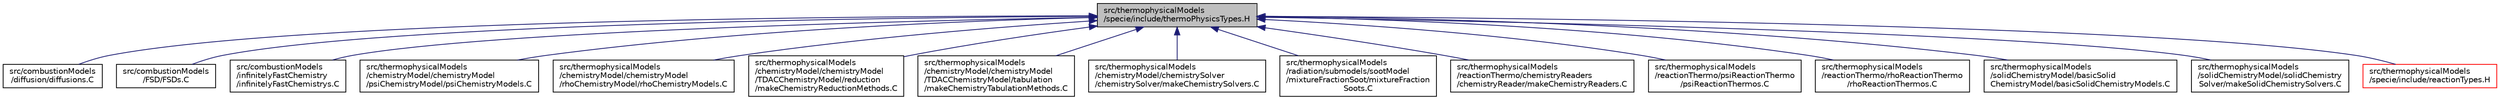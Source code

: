 digraph "src/thermophysicalModels/specie/include/thermoPhysicsTypes.H"
{
  bgcolor="transparent";
  edge [fontname="Helvetica",fontsize="10",labelfontname="Helvetica",labelfontsize="10"];
  node [fontname="Helvetica",fontsize="10",shape=record];
  Node127 [label="src/thermophysicalModels\l/specie/include/thermoPhysicsTypes.H",height=0.2,width=0.4,color="black", fillcolor="grey75", style="filled", fontcolor="black"];
  Node127 -> Node128 [dir="back",color="midnightblue",fontsize="10",style="solid",fontname="Helvetica"];
  Node128 [label="src/combustionModels\l/diffusion/diffusions.C",height=0.2,width=0.4,color="black",URL="$a00020.html"];
  Node127 -> Node129 [dir="back",color="midnightblue",fontsize="10",style="solid",fontname="Helvetica"];
  Node129 [label="src/combustionModels\l/FSD/FSDs.C",height=0.2,width=0.4,color="black",URL="$a00029.html"];
  Node127 -> Node130 [dir="back",color="midnightblue",fontsize="10",style="solid",fontname="Helvetica"];
  Node130 [label="src/combustionModels\l/infinitelyFastChemistry\l/infinitelyFastChemistrys.C",height=0.2,width=0.4,color="black",URL="$a00059.html"];
  Node127 -> Node131 [dir="back",color="midnightblue",fontsize="10",style="solid",fontname="Helvetica"];
  Node131 [label="src/thermophysicalModels\l/chemistryModel/chemistryModel\l/psiChemistryModel/psiChemistryModels.C",height=0.2,width=0.4,color="black",URL="$a15824.html",tooltip="Creates chemistry model instances templated on the type of thermodynamics. "];
  Node127 -> Node132 [dir="back",color="midnightblue",fontsize="10",style="solid",fontname="Helvetica"];
  Node132 [label="src/thermophysicalModels\l/chemistryModel/chemistryModel\l/rhoChemistryModel/rhoChemistryModels.C",height=0.2,width=0.4,color="black",URL="$a15836.html",tooltip="Creates chemistry model instances templated on the type of thermodynamics. "];
  Node127 -> Node133 [dir="back",color="midnightblue",fontsize="10",style="solid",fontname="Helvetica"];
  Node133 [label="src/thermophysicalModels\l/chemistryModel/chemistryModel\l/TDACChemistryModel/reduction\l/makeChemistryReductionMethods.C",height=0.2,width=0.4,color="black",URL="$a15887.html"];
  Node127 -> Node134 [dir="back",color="midnightblue",fontsize="10",style="solid",fontname="Helvetica"];
  Node134 [label="src/thermophysicalModels\l/chemistryModel/chemistryModel\l/TDACChemistryModel/tabulation\l/makeChemistryTabulationMethods.C",height=0.2,width=0.4,color="black",URL="$a15938.html"];
  Node127 -> Node135 [dir="back",color="midnightblue",fontsize="10",style="solid",fontname="Helvetica"];
  Node135 [label="src/thermophysicalModels\l/chemistryModel/chemistrySolver\l/chemistrySolver/makeChemistrySolvers.C",height=0.2,width=0.4,color="black",URL="$a15965.html"];
  Node127 -> Node136 [dir="back",color="midnightblue",fontsize="10",style="solid",fontname="Helvetica"];
  Node136 [label="src/thermophysicalModels\l/radiation/submodels/sootModel\l/mixtureFractionSoot/mixtureFraction\lSoots.C",height=0.2,width=0.4,color="black",URL="$a16526.html"];
  Node127 -> Node137 [dir="back",color="midnightblue",fontsize="10",style="solid",fontname="Helvetica"];
  Node137 [label="src/thermophysicalModels\l/reactionThermo/chemistryReaders\l/chemistryReader/makeChemistryReaders.C",height=0.2,width=0.4,color="black",URL="$a16553.html"];
  Node127 -> Node138 [dir="back",color="midnightblue",fontsize="10",style="solid",fontname="Helvetica"];
  Node138 [label="src/thermophysicalModels\l/reactionThermo/psiReactionThermo\l/psiReactionThermos.C",height=0.2,width=0.4,color="black",URL="$a16682.html"];
  Node127 -> Node139 [dir="back",color="midnightblue",fontsize="10",style="solid",fontname="Helvetica"];
  Node139 [label="src/thermophysicalModels\l/reactionThermo/rhoReactionThermo\l/rhoReactionThermos.C",height=0.2,width=0.4,color="black",URL="$a16706.html"];
  Node127 -> Node140 [dir="back",color="midnightblue",fontsize="10",style="solid",fontname="Helvetica"];
  Node140 [label="src/thermophysicalModels\l/solidChemistryModel/basicSolid\lChemistryModel/basicSolidChemistryModels.C",height=0.2,width=0.4,color="black",URL="$a16727.html",tooltip="Creates solid chemistry model instances templated on the type of solid thermodynamics. "];
  Node127 -> Node141 [dir="back",color="midnightblue",fontsize="10",style="solid",fontname="Helvetica"];
  Node141 [label="src/thermophysicalModels\l/solidChemistryModel/solidChemistry\lSolver/makeSolidChemistrySolvers.C",height=0.2,width=0.4,color="black",URL="$a16751.html"];
  Node127 -> Node142 [dir="back",color="midnightblue",fontsize="10",style="solid",fontname="Helvetica"];
  Node142 [label="src/thermophysicalModels\l/specie/include/reactionTypes.H",height=0.2,width=0.4,color="red",URL="$a16928.html",tooltip="Type definitions for reactions. "];
}
